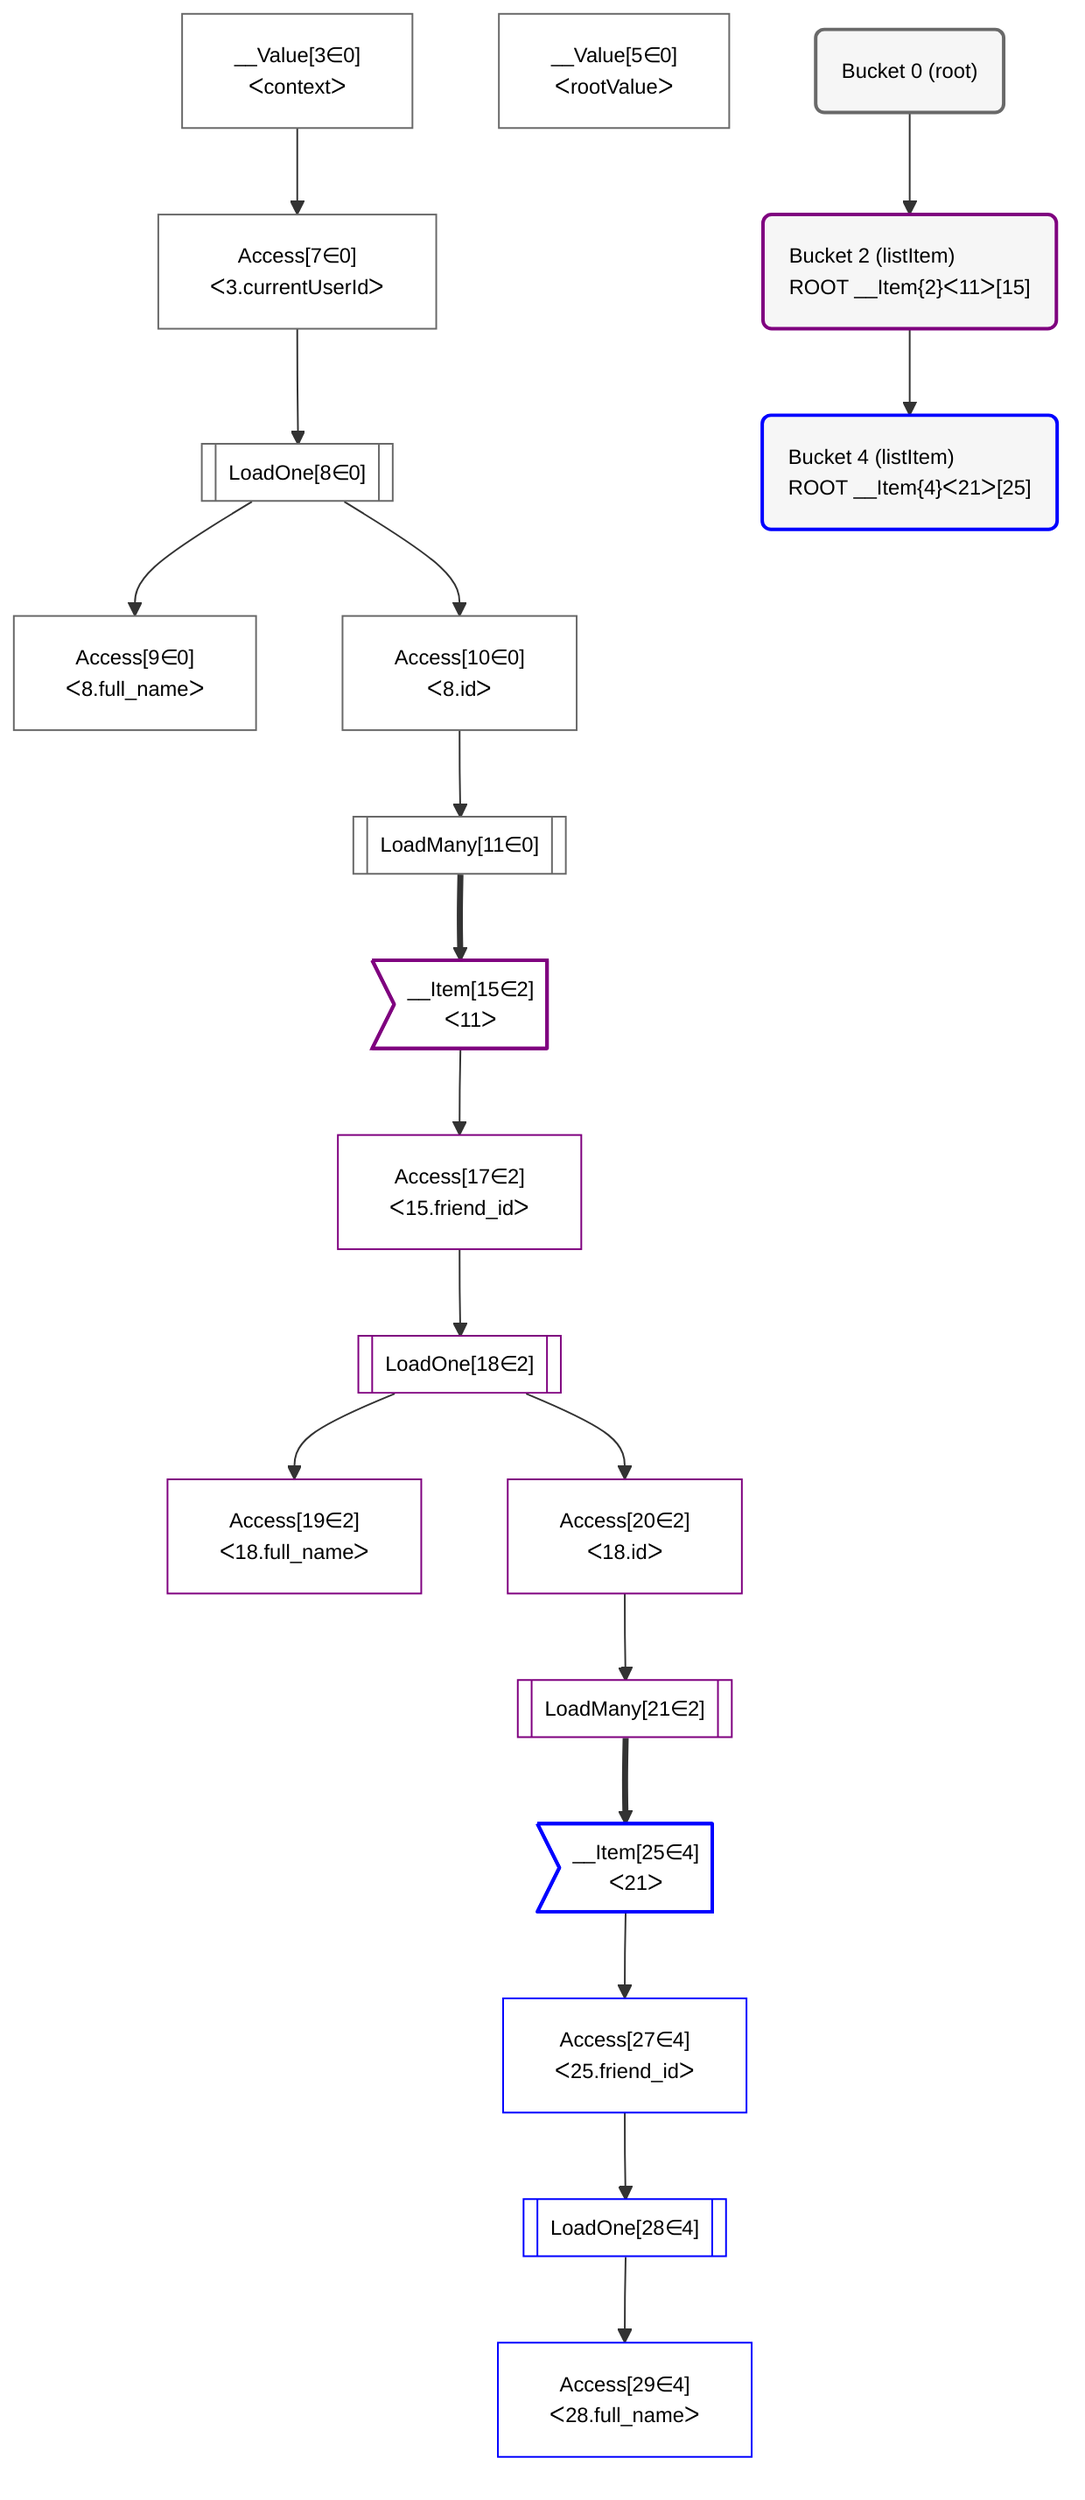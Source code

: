 %%{init: {'themeVariables': { 'fontSize': '12px'}}}%%
flowchart TD
    classDef path fill:#eee,stroke:#000,color:#000
    classDef plan fill:#fff,stroke-width:1px,color:#000
    classDef itemplan fill:#fff,stroke-width:2px,color:#000
    classDef sideeffectplan fill:#f00,stroke-width:2px,color:#000
    classDef bucket fill:#f6f6f6,color:#000,stroke-width:2px,text-align:left


    %% define steps
    __Value3["__Value[3∈0]<br />ᐸcontextᐳ"]:::plan
    __Value5["__Value[5∈0]<br />ᐸrootValueᐳ"]:::plan
    Access7["Access[7∈0]<br />ᐸ3.currentUserIdᐳ"]:::plan
    LoadOne8[["LoadOne[8∈0]"]]:::plan
    Access9["Access[9∈0]<br />ᐸ8.full_nameᐳ"]:::plan
    Access10["Access[10∈0]<br />ᐸ8.idᐳ"]:::plan
    LoadMany11[["LoadMany[11∈0]"]]:::plan
    __Item15>"__Item[15∈2]<br />ᐸ11ᐳ"]:::itemplan
    Access17["Access[17∈2]<br />ᐸ15.friend_idᐳ"]:::plan
    LoadOne18[["LoadOne[18∈2]"]]:::plan
    Access19["Access[19∈2]<br />ᐸ18.full_nameᐳ"]:::plan
    Access20["Access[20∈2]<br />ᐸ18.idᐳ"]:::plan
    LoadMany21[["LoadMany[21∈2]"]]:::plan
    __Item25>"__Item[25∈4]<br />ᐸ21ᐳ"]:::itemplan
    Access27["Access[27∈4]<br />ᐸ25.friend_idᐳ"]:::plan
    LoadOne28[["LoadOne[28∈4]"]]:::plan
    Access29["Access[29∈4]<br />ᐸ28.full_nameᐳ"]:::plan

    %% plan dependencies
    __Value3 --> Access7
    Access7 --> LoadOne8
    LoadOne8 --> Access9
    LoadOne8 --> Access10
    Access10 --> LoadMany11
    LoadMany11 ==> __Item15
    __Item15 --> Access17
    Access17 --> LoadOne18
    LoadOne18 --> Access19
    LoadOne18 --> Access20
    Access20 --> LoadMany21
    LoadMany21 ==> __Item25
    __Item25 --> Access27
    Access27 --> LoadOne28
    LoadOne28 --> Access29

    Bucket0("Bucket 0 (root)"):::bucket
    classDef bucket0 stroke:#696969
    class Bucket0,__Value3,__Value5,Access7,LoadOne8,Access9,Access10,LoadMany11 bucket0
    Bucket2("Bucket 2 (listItem)<br />ROOT __Item{2}ᐸ11ᐳ[15]"):::bucket
    classDef bucket2 stroke:#7f007f
    class Bucket2,__Item15,Access17,LoadOne18,Access19,Access20,LoadMany21 bucket2
    Bucket4("Bucket 4 (listItem)<br />ROOT __Item{4}ᐸ21ᐳ[25]"):::bucket
    classDef bucket4 stroke:#0000ff
    class Bucket4,__Item25,Access27,LoadOne28,Access29 bucket4
    Bucket0 --> Bucket2
    Bucket2 --> Bucket4
